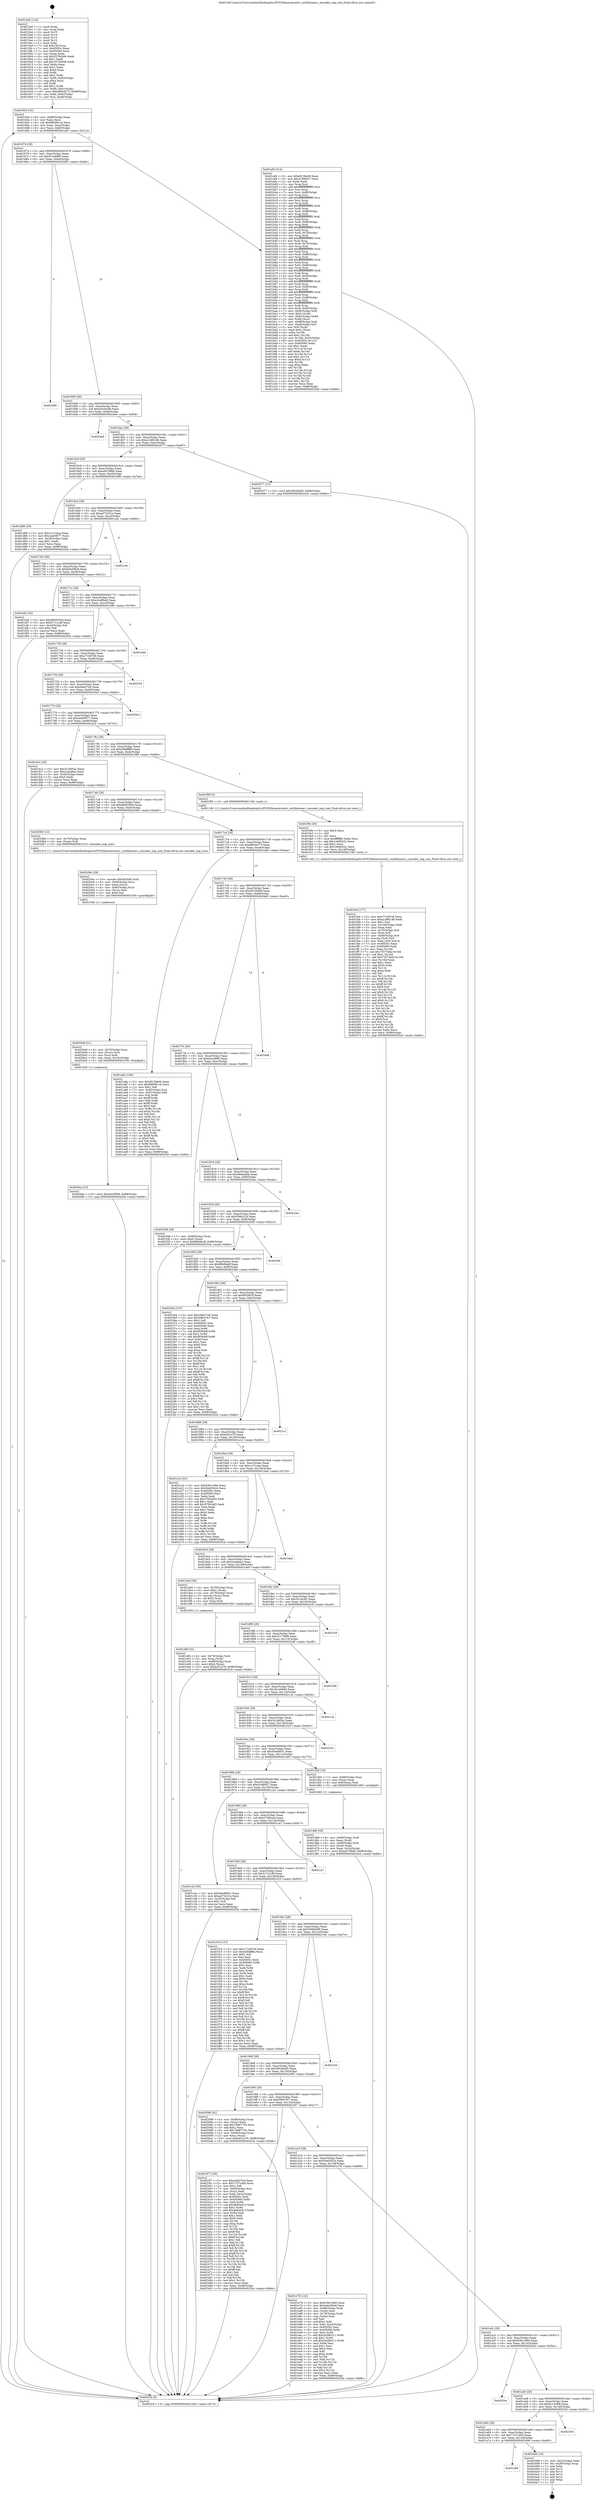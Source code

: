 digraph "0x4015e0" {
  label = "0x4015e0 (/mnt/c/Users/mathe/Desktop/tcc/POCII/binaries/extr_curllibmime.c_encoder_nop_size_Final-ollvm.out::main(0))"
  labelloc = "t"
  node[shape=record]

  Entry [label="",width=0.3,height=0.3,shape=circle,fillcolor=black,style=filled]
  "0x401654" [label="{
     0x401654 [32]\l
     | [instrs]\l
     &nbsp;&nbsp;0x401654 \<+6\>: mov -0x98(%rbp),%eax\l
     &nbsp;&nbsp;0x40165a \<+2\>: mov %eax,%ecx\l
     &nbsp;&nbsp;0x40165c \<+6\>: sub $0x866981cd,%ecx\l
     &nbsp;&nbsp;0x401662 \<+6\>: mov %eax,-0xac(%rbp)\l
     &nbsp;&nbsp;0x401668 \<+6\>: mov %ecx,-0xb0(%rbp)\l
     &nbsp;&nbsp;0x40166e \<+6\>: je 0000000000401af4 \<main+0x514\>\l
  }"]
  "0x401af4" [label="{
     0x401af4 [314]\l
     | [instrs]\l
     &nbsp;&nbsp;0x401af4 \<+5\>: mov $0xdf138a09,%eax\l
     &nbsp;&nbsp;0x401af9 \<+5\>: mov $0x4188f427,%ecx\l
     &nbsp;&nbsp;0x401afe \<+2\>: xor %edx,%edx\l
     &nbsp;&nbsp;0x401b00 \<+3\>: mov %rsp,%rsi\l
     &nbsp;&nbsp;0x401b03 \<+4\>: add $0xfffffffffffffff0,%rsi\l
     &nbsp;&nbsp;0x401b07 \<+3\>: mov %rsi,%rsp\l
     &nbsp;&nbsp;0x401b0a \<+7\>: mov %rsi,-0x90(%rbp)\l
     &nbsp;&nbsp;0x401b11 \<+3\>: mov %rsp,%rsi\l
     &nbsp;&nbsp;0x401b14 \<+4\>: add $0xfffffffffffffff0,%rsi\l
     &nbsp;&nbsp;0x401b18 \<+3\>: mov %rsi,%rsp\l
     &nbsp;&nbsp;0x401b1b \<+3\>: mov %rsp,%rdi\l
     &nbsp;&nbsp;0x401b1e \<+4\>: add $0xfffffffffffffff0,%rdi\l
     &nbsp;&nbsp;0x401b22 \<+3\>: mov %rdi,%rsp\l
     &nbsp;&nbsp;0x401b25 \<+7\>: mov %rdi,-0x88(%rbp)\l
     &nbsp;&nbsp;0x401b2c \<+3\>: mov %rsp,%rdi\l
     &nbsp;&nbsp;0x401b2f \<+4\>: add $0xfffffffffffffff0,%rdi\l
     &nbsp;&nbsp;0x401b33 \<+3\>: mov %rdi,%rsp\l
     &nbsp;&nbsp;0x401b36 \<+4\>: mov %rdi,-0x80(%rbp)\l
     &nbsp;&nbsp;0x401b3a \<+3\>: mov %rsp,%rdi\l
     &nbsp;&nbsp;0x401b3d \<+4\>: add $0xfffffffffffffff0,%rdi\l
     &nbsp;&nbsp;0x401b41 \<+3\>: mov %rdi,%rsp\l
     &nbsp;&nbsp;0x401b44 \<+4\>: mov %rdi,-0x78(%rbp)\l
     &nbsp;&nbsp;0x401b48 \<+3\>: mov %rsp,%rdi\l
     &nbsp;&nbsp;0x401b4b \<+4\>: add $0xfffffffffffffff0,%rdi\l
     &nbsp;&nbsp;0x401b4f \<+3\>: mov %rdi,%rsp\l
     &nbsp;&nbsp;0x401b52 \<+4\>: mov %rdi,-0x70(%rbp)\l
     &nbsp;&nbsp;0x401b56 \<+3\>: mov %rsp,%rdi\l
     &nbsp;&nbsp;0x401b59 \<+4\>: add $0xfffffffffffffff0,%rdi\l
     &nbsp;&nbsp;0x401b5d \<+3\>: mov %rdi,%rsp\l
     &nbsp;&nbsp;0x401b60 \<+4\>: mov %rdi,-0x68(%rbp)\l
     &nbsp;&nbsp;0x401b64 \<+3\>: mov %rsp,%rdi\l
     &nbsp;&nbsp;0x401b67 \<+4\>: add $0xfffffffffffffff0,%rdi\l
     &nbsp;&nbsp;0x401b6b \<+3\>: mov %rdi,%rsp\l
     &nbsp;&nbsp;0x401b6e \<+4\>: mov %rdi,-0x60(%rbp)\l
     &nbsp;&nbsp;0x401b72 \<+3\>: mov %rsp,%rdi\l
     &nbsp;&nbsp;0x401b75 \<+4\>: add $0xfffffffffffffff0,%rdi\l
     &nbsp;&nbsp;0x401b79 \<+3\>: mov %rdi,%rsp\l
     &nbsp;&nbsp;0x401b7c \<+4\>: mov %rdi,-0x58(%rbp)\l
     &nbsp;&nbsp;0x401b80 \<+3\>: mov %rsp,%rdi\l
     &nbsp;&nbsp;0x401b83 \<+4\>: add $0xfffffffffffffff0,%rdi\l
     &nbsp;&nbsp;0x401b87 \<+3\>: mov %rdi,%rsp\l
     &nbsp;&nbsp;0x401b8a \<+4\>: mov %rdi,-0x50(%rbp)\l
     &nbsp;&nbsp;0x401b8e \<+3\>: mov %rsp,%rdi\l
     &nbsp;&nbsp;0x401b91 \<+4\>: add $0xfffffffffffffff0,%rdi\l
     &nbsp;&nbsp;0x401b95 \<+3\>: mov %rdi,%rsp\l
     &nbsp;&nbsp;0x401b98 \<+4\>: mov %rdi,-0x48(%rbp)\l
     &nbsp;&nbsp;0x401b9c \<+3\>: mov %rsp,%rdi\l
     &nbsp;&nbsp;0x401b9f \<+4\>: add $0xfffffffffffffff0,%rdi\l
     &nbsp;&nbsp;0x401ba3 \<+3\>: mov %rdi,%rsp\l
     &nbsp;&nbsp;0x401ba6 \<+4\>: mov %rdi,-0x40(%rbp)\l
     &nbsp;&nbsp;0x401baa \<+7\>: mov -0x90(%rbp),%rdi\l
     &nbsp;&nbsp;0x401bb1 \<+6\>: movl $0x0,(%rdi)\l
     &nbsp;&nbsp;0x401bb7 \<+7\>: mov -0x9c(%rbp),%r8d\l
     &nbsp;&nbsp;0x401bbe \<+3\>: mov %r8d,(%rsi)\l
     &nbsp;&nbsp;0x401bc1 \<+7\>: mov -0x88(%rbp),%rdi\l
     &nbsp;&nbsp;0x401bc8 \<+7\>: mov -0xa8(%rbp),%r9\l
     &nbsp;&nbsp;0x401bcf \<+3\>: mov %r9,(%rdi)\l
     &nbsp;&nbsp;0x401bd2 \<+3\>: cmpl $0x2,(%rsi)\l
     &nbsp;&nbsp;0x401bd5 \<+4\>: setne %r10b\l
     &nbsp;&nbsp;0x401bd9 \<+4\>: and $0x1,%r10b\l
     &nbsp;&nbsp;0x401bdd \<+4\>: mov %r10b,-0x35(%rbp)\l
     &nbsp;&nbsp;0x401be1 \<+8\>: mov 0x40505c,%r11d\l
     &nbsp;&nbsp;0x401be9 \<+7\>: mov 0x405060,%ebx\l
     &nbsp;&nbsp;0x401bf0 \<+3\>: sub $0x1,%edx\l
     &nbsp;&nbsp;0x401bf3 \<+3\>: mov %r11d,%r14d\l
     &nbsp;&nbsp;0x401bf6 \<+3\>: add %edx,%r14d\l
     &nbsp;&nbsp;0x401bf9 \<+4\>: imul %r14d,%r11d\l
     &nbsp;&nbsp;0x401bfd \<+4\>: and $0x1,%r11d\l
     &nbsp;&nbsp;0x401c01 \<+4\>: cmp $0x0,%r11d\l
     &nbsp;&nbsp;0x401c05 \<+4\>: sete %r10b\l
     &nbsp;&nbsp;0x401c09 \<+3\>: cmp $0xa,%ebx\l
     &nbsp;&nbsp;0x401c0c \<+4\>: setl %r15b\l
     &nbsp;&nbsp;0x401c10 \<+3\>: mov %r10b,%r12b\l
     &nbsp;&nbsp;0x401c13 \<+3\>: and %r15b,%r12b\l
     &nbsp;&nbsp;0x401c16 \<+3\>: xor %r15b,%r10b\l
     &nbsp;&nbsp;0x401c19 \<+3\>: or %r10b,%r12b\l
     &nbsp;&nbsp;0x401c1c \<+4\>: test $0x1,%r12b\l
     &nbsp;&nbsp;0x401c20 \<+3\>: cmovne %ecx,%eax\l
     &nbsp;&nbsp;0x401c23 \<+6\>: mov %eax,-0x98(%rbp)\l
     &nbsp;&nbsp;0x401c29 \<+5\>: jmp 00000000004025cb \<main+0xfeb\>\l
  }"]
  "0x401674" [label="{
     0x401674 [28]\l
     | [instrs]\l
     &nbsp;&nbsp;0x401674 \<+5\>: jmp 0000000000401679 \<main+0x99\>\l
     &nbsp;&nbsp;0x401679 \<+6\>: mov -0xac(%rbp),%eax\l
     &nbsp;&nbsp;0x40167f \<+5\>: sub $0x913e89f0,%eax\l
     &nbsp;&nbsp;0x401684 \<+6\>: mov %eax,-0xb4(%rbp)\l
     &nbsp;&nbsp;0x40168a \<+6\>: je 0000000000402589 \<main+0xfa9\>\l
  }"]
  Exit [label="",width=0.3,height=0.3,shape=circle,fillcolor=black,style=filled,peripheries=2]
  "0x402589" [label="{
     0x402589\l
  }", style=dashed]
  "0x401690" [label="{
     0x401690 [28]\l
     | [instrs]\l
     &nbsp;&nbsp;0x401690 \<+5\>: jmp 0000000000401695 \<main+0xb5\>\l
     &nbsp;&nbsp;0x401695 \<+6\>: mov -0xac(%rbp),%eax\l
     &nbsp;&nbsp;0x40169b \<+5\>: sub $0xa033ec68,%eax\l
     &nbsp;&nbsp;0x4016a0 \<+6\>: mov %eax,-0xb8(%rbp)\l
     &nbsp;&nbsp;0x4016a6 \<+6\>: je 00000000004024ed \<main+0xf0d\>\l
  }"]
  "0x401a80" [label="{
     0x401a80\l
  }", style=dashed]
  "0x4024ed" [label="{
     0x4024ed\l
  }", style=dashed]
  "0x4016ac" [label="{
     0x4016ac [28]\l
     | [instrs]\l
     &nbsp;&nbsp;0x4016ac \<+5\>: jmp 00000000004016b1 \<main+0xd1\>\l
     &nbsp;&nbsp;0x4016b1 \<+6\>: mov -0xac(%rbp),%eax\l
     &nbsp;&nbsp;0x4016b7 \<+5\>: sub $0xa1486148,%eax\l
     &nbsp;&nbsp;0x4016bc \<+6\>: mov %eax,-0xbc(%rbp)\l
     &nbsp;&nbsp;0x4016c2 \<+6\>: je 0000000000402077 \<main+0xa97\>\l
  }"]
  "0x402496" [label="{
     0x402496 [18]\l
     | [instrs]\l
     &nbsp;&nbsp;0x402496 \<+3\>: mov -0x2c(%rbp),%eax\l
     &nbsp;&nbsp;0x402499 \<+4\>: lea -0x28(%rbp),%rsp\l
     &nbsp;&nbsp;0x40249d \<+1\>: pop %rbx\l
     &nbsp;&nbsp;0x40249e \<+2\>: pop %r12\l
     &nbsp;&nbsp;0x4024a0 \<+2\>: pop %r13\l
     &nbsp;&nbsp;0x4024a2 \<+2\>: pop %r14\l
     &nbsp;&nbsp;0x4024a4 \<+2\>: pop %r15\l
     &nbsp;&nbsp;0x4024a6 \<+1\>: pop %rbp\l
     &nbsp;&nbsp;0x4024a7 \<+1\>: ret\l
  }"]
  "0x402077" [label="{
     0x402077 [15]\l
     | [instrs]\l
     &nbsp;&nbsp;0x402077 \<+10\>: movl $0x59526a95,-0x98(%rbp)\l
     &nbsp;&nbsp;0x402081 \<+5\>: jmp 00000000004025cb \<main+0xfeb\>\l
  }"]
  "0x4016c8" [label="{
     0x4016c8 [28]\l
     | [instrs]\l
     &nbsp;&nbsp;0x4016c8 \<+5\>: jmp 00000000004016cd \<main+0xed\>\l
     &nbsp;&nbsp;0x4016cd \<+6\>: mov -0xac(%rbp),%eax\l
     &nbsp;&nbsp;0x4016d3 \<+5\>: sub $0xa4078fd8,%eax\l
     &nbsp;&nbsp;0x4016d8 \<+6\>: mov %eax,-0xc0(%rbp)\l
     &nbsp;&nbsp;0x4016de \<+6\>: je 0000000000401d86 \<main+0x7a6\>\l
  }"]
  "0x401a64" [label="{
     0x401a64 [28]\l
     | [instrs]\l
     &nbsp;&nbsp;0x401a64 \<+5\>: jmp 0000000000401a69 \<main+0x489\>\l
     &nbsp;&nbsp;0x401a69 \<+6\>: mov -0xac(%rbp),%eax\l
     &nbsp;&nbsp;0x401a6f \<+5\>: sub $0x7157c00d,%eax\l
     &nbsp;&nbsp;0x401a74 \<+6\>: mov %eax,-0x144(%rbp)\l
     &nbsp;&nbsp;0x401a7a \<+6\>: je 0000000000402496 \<main+0xeb6\>\l
  }"]
  "0x401d86" [label="{
     0x401d86 [30]\l
     | [instrs]\l
     &nbsp;&nbsp;0x401d86 \<+5\>: mov $0x1cc7caaa,%eax\l
     &nbsp;&nbsp;0x401d8b \<+5\>: mov $0xcea50677,%ecx\l
     &nbsp;&nbsp;0x401d90 \<+3\>: mov -0x34(%rbp),%edx\l
     &nbsp;&nbsp;0x401d93 \<+3\>: cmp $0x1,%edx\l
     &nbsp;&nbsp;0x401d96 \<+3\>: cmovl %ecx,%eax\l
     &nbsp;&nbsp;0x401d99 \<+6\>: mov %eax,-0x98(%rbp)\l
     &nbsp;&nbsp;0x401d9f \<+5\>: jmp 00000000004025cb \<main+0xfeb\>\l
  }"]
  "0x4016e4" [label="{
     0x4016e4 [28]\l
     | [instrs]\l
     &nbsp;&nbsp;0x4016e4 \<+5\>: jmp 00000000004016e9 \<main+0x109\>\l
     &nbsp;&nbsp;0x4016e9 \<+6\>: mov -0xac(%rbp),%eax\l
     &nbsp;&nbsp;0x4016ef \<+5\>: sub $0xad73431e,%eax\l
     &nbsp;&nbsp;0x4016f4 \<+6\>: mov %eax,-0xc4(%rbp)\l
     &nbsp;&nbsp;0x4016fa \<+6\>: je 0000000000401c4c \<main+0x66c\>\l
  }"]
  "0x402334" [label="{
     0x402334\l
  }", style=dashed]
  "0x401c4c" [label="{
     0x401c4c\l
  }", style=dashed]
  "0x401700" [label="{
     0x401700 [28]\l
     | [instrs]\l
     &nbsp;&nbsp;0x401700 \<+5\>: jmp 0000000000401705 \<main+0x125\>\l
     &nbsp;&nbsp;0x401705 \<+6\>: mov -0xac(%rbp),%eax\l
     &nbsp;&nbsp;0x40170b \<+5\>: sub $0xbeb206c8,%eax\l
     &nbsp;&nbsp;0x401710 \<+6\>: mov %eax,-0xc8(%rbp)\l
     &nbsp;&nbsp;0x401716 \<+6\>: je 0000000000401ef2 \<main+0x912\>\l
  }"]
  "0x401a48" [label="{
     0x401a48 [28]\l
     | [instrs]\l
     &nbsp;&nbsp;0x401a48 \<+5\>: jmp 0000000000401a4d \<main+0x46d\>\l
     &nbsp;&nbsp;0x401a4d \<+6\>: mov -0xac(%rbp),%eax\l
     &nbsp;&nbsp;0x401a53 \<+5\>: sub $0x6c13cf68,%eax\l
     &nbsp;&nbsp;0x401a58 \<+6\>: mov %eax,-0x140(%rbp)\l
     &nbsp;&nbsp;0x401a5e \<+6\>: je 0000000000402334 \<main+0xd54\>\l
  }"]
  "0x401ef2" [label="{
     0x401ef2 [30]\l
     | [instrs]\l
     &nbsp;&nbsp;0x401ef2 \<+5\>: mov $0xd6650504,%eax\l
     &nbsp;&nbsp;0x401ef7 \<+5\>: mov $0x517c1cf8,%ecx\l
     &nbsp;&nbsp;0x401efc \<+3\>: mov -0x2d(%rbp),%dl\l
     &nbsp;&nbsp;0x401eff \<+3\>: test $0x1,%dl\l
     &nbsp;&nbsp;0x401f02 \<+3\>: cmovne %ecx,%eax\l
     &nbsp;&nbsp;0x401f05 \<+6\>: mov %eax,-0x98(%rbp)\l
     &nbsp;&nbsp;0x401f0b \<+5\>: jmp 00000000004025cb \<main+0xfeb\>\l
  }"]
  "0x40171c" [label="{
     0x40171c [28]\l
     | [instrs]\l
     &nbsp;&nbsp;0x40171c \<+5\>: jmp 0000000000401721 \<main+0x141\>\l
     &nbsp;&nbsp;0x401721 \<+6\>: mov -0xac(%rbp),%eax\l
     &nbsp;&nbsp;0x401727 \<+5\>: sub $0xc4cd9be9,%eax\l
     &nbsp;&nbsp;0x40172c \<+6\>: mov %eax,-0xcc(%rbp)\l
     &nbsp;&nbsp;0x401732 \<+6\>: je 0000000000401d46 \<main+0x766\>\l
  }"]
  "0x40250e" [label="{
     0x40250e\l
  }", style=dashed]
  "0x401d46" [label="{
     0x401d46\l
  }", style=dashed]
  "0x401738" [label="{
     0x401738 [28]\l
     | [instrs]\l
     &nbsp;&nbsp;0x401738 \<+5\>: jmp 000000000040173d \<main+0x15d\>\l
     &nbsp;&nbsp;0x40173d \<+6\>: mov -0xac(%rbp),%eax\l
     &nbsp;&nbsp;0x401743 \<+5\>: sub $0xc71b97c6,%eax\l
     &nbsp;&nbsp;0x401748 \<+6\>: mov %eax,-0xd0(%rbp)\l
     &nbsp;&nbsp;0x40174e \<+6\>: je 0000000000402533 \<main+0xf53\>\l
  }"]
  "0x4020ee" [label="{
     0x4020ee [15]\l
     | [instrs]\l
     &nbsp;&nbsp;0x4020ee \<+10\>: movl $0xe4ccf096,-0x98(%rbp)\l
     &nbsp;&nbsp;0x4020f8 \<+5\>: jmp 00000000004025cb \<main+0xfeb\>\l
  }"]
  "0x402533" [label="{
     0x402533\l
  }", style=dashed]
  "0x401754" [label="{
     0x401754 [28]\l
     | [instrs]\l
     &nbsp;&nbsp;0x401754 \<+5\>: jmp 0000000000401759 \<main+0x179\>\l
     &nbsp;&nbsp;0x401759 \<+6\>: mov -0xac(%rbp),%eax\l
     &nbsp;&nbsp;0x40175f \<+5\>: sub $0xcbfa3744,%eax\l
     &nbsp;&nbsp;0x401764 \<+6\>: mov %eax,-0xd4(%rbp)\l
     &nbsp;&nbsp;0x40176a \<+6\>: je 00000000004025b3 \<main+0xfd3\>\l
  }"]
  "0x4020d9" [label="{
     0x4020d9 [21]\l
     | [instrs]\l
     &nbsp;&nbsp;0x4020d9 \<+4\>: mov -0x70(%rbp),%rcx\l
     &nbsp;&nbsp;0x4020dd \<+3\>: mov (%rcx),%rcx\l
     &nbsp;&nbsp;0x4020e0 \<+3\>: mov %rcx,%rdi\l
     &nbsp;&nbsp;0x4020e3 \<+6\>: mov %eax,-0x14c(%rbp)\l
     &nbsp;&nbsp;0x4020e9 \<+5\>: call 0000000000401030 \<free@plt\>\l
     | [calls]\l
     &nbsp;&nbsp;0x401030 \{1\} (unknown)\l
  }"]
  "0x4025b3" [label="{
     0x4025b3\l
  }", style=dashed]
  "0x401770" [label="{
     0x401770 [28]\l
     | [instrs]\l
     &nbsp;&nbsp;0x401770 \<+5\>: jmp 0000000000401775 \<main+0x195\>\l
     &nbsp;&nbsp;0x401775 \<+6\>: mov -0xac(%rbp),%eax\l
     &nbsp;&nbsp;0x40177b \<+5\>: sub $0xcea50677,%eax\l
     &nbsp;&nbsp;0x401780 \<+6\>: mov %eax,-0xd8(%rbp)\l
     &nbsp;&nbsp;0x401786 \<+6\>: je 0000000000401dc2 \<main+0x7e2\>\l
  }"]
  "0x4020bc" [label="{
     0x4020bc [29]\l
     | [instrs]\l
     &nbsp;&nbsp;0x4020bc \<+10\>: movabs $0x4030d6,%rdi\l
     &nbsp;&nbsp;0x4020c6 \<+4\>: mov -0x60(%rbp),%rcx\l
     &nbsp;&nbsp;0x4020ca \<+2\>: mov %eax,(%rcx)\l
     &nbsp;&nbsp;0x4020cc \<+4\>: mov -0x60(%rbp),%rcx\l
     &nbsp;&nbsp;0x4020d0 \<+2\>: mov (%rcx),%esi\l
     &nbsp;&nbsp;0x4020d2 \<+2\>: mov $0x0,%al\l
     &nbsp;&nbsp;0x4020d4 \<+5\>: call 0000000000401040 \<printf@plt\>\l
     | [calls]\l
     &nbsp;&nbsp;0x401040 \{1\} (unknown)\l
  }"]
  "0x401dc2" [label="{
     0x401dc2 [30]\l
     | [instrs]\l
     &nbsp;&nbsp;0x401dc2 \<+5\>: mov $0x3c2dd5ac,%eax\l
     &nbsp;&nbsp;0x401dc7 \<+5\>: mov $0x2cadabec,%ecx\l
     &nbsp;&nbsp;0x401dcc \<+3\>: mov -0x34(%rbp),%edx\l
     &nbsp;&nbsp;0x401dcf \<+3\>: cmp $0x0,%edx\l
     &nbsp;&nbsp;0x401dd2 \<+3\>: cmove %ecx,%eax\l
     &nbsp;&nbsp;0x401dd5 \<+6\>: mov %eax,-0x98(%rbp)\l
     &nbsp;&nbsp;0x401ddb \<+5\>: jmp 00000000004025cb \<main+0xfeb\>\l
  }"]
  "0x40178c" [label="{
     0x40178c [28]\l
     | [instrs]\l
     &nbsp;&nbsp;0x40178c \<+5\>: jmp 0000000000401791 \<main+0x1b1\>\l
     &nbsp;&nbsp;0x401791 \<+6\>: mov -0xac(%rbp),%eax\l
     &nbsp;&nbsp;0x401797 \<+5\>: sub $0xd38dff8b,%eax\l
     &nbsp;&nbsp;0x40179c \<+6\>: mov %eax,-0xdc(%rbp)\l
     &nbsp;&nbsp;0x4017a2 \<+6\>: je 0000000000401f99 \<main+0x9b9\>\l
  }"]
  "0x401fc6" [label="{
     0x401fc6 [177]\l
     | [instrs]\l
     &nbsp;&nbsp;0x401fc6 \<+5\>: mov $0xc71b97c6,%ecx\l
     &nbsp;&nbsp;0x401fcb \<+5\>: mov $0xa1486148,%edx\l
     &nbsp;&nbsp;0x401fd0 \<+3\>: mov $0x1,%sil\l
     &nbsp;&nbsp;0x401fd3 \<+6\>: mov -0x148(%rbp),%edi\l
     &nbsp;&nbsp;0x401fd9 \<+3\>: imul %eax,%edi\l
     &nbsp;&nbsp;0x401fdc \<+4\>: mov -0x70(%rbp),%r8\l
     &nbsp;&nbsp;0x401fe0 \<+3\>: mov (%r8),%r8\l
     &nbsp;&nbsp;0x401fe3 \<+4\>: mov -0x68(%rbp),%r9\l
     &nbsp;&nbsp;0x401fe7 \<+3\>: movslq (%r9),%r9\l
     &nbsp;&nbsp;0x401fea \<+4\>: mov %edi,(%r8,%r9,4)\l
     &nbsp;&nbsp;0x401fee \<+7\>: mov 0x40505c,%eax\l
     &nbsp;&nbsp;0x401ff5 \<+7\>: mov 0x405060,%edi\l
     &nbsp;&nbsp;0x401ffc \<+3\>: mov %eax,%r10d\l
     &nbsp;&nbsp;0x401fff \<+7\>: sub $0x75573efa,%r10d\l
     &nbsp;&nbsp;0x402006 \<+4\>: sub $0x1,%r10d\l
     &nbsp;&nbsp;0x40200a \<+7\>: add $0x75573efa,%r10d\l
     &nbsp;&nbsp;0x402011 \<+4\>: imul %r10d,%eax\l
     &nbsp;&nbsp;0x402015 \<+3\>: and $0x1,%eax\l
     &nbsp;&nbsp;0x402018 \<+3\>: cmp $0x0,%eax\l
     &nbsp;&nbsp;0x40201b \<+4\>: sete %r11b\l
     &nbsp;&nbsp;0x40201f \<+3\>: cmp $0xa,%edi\l
     &nbsp;&nbsp;0x402022 \<+3\>: setl %bl\l
     &nbsp;&nbsp;0x402025 \<+3\>: mov %r11b,%r14b\l
     &nbsp;&nbsp;0x402028 \<+4\>: xor $0xff,%r14b\l
     &nbsp;&nbsp;0x40202c \<+3\>: mov %bl,%r15b\l
     &nbsp;&nbsp;0x40202f \<+4\>: xor $0xff,%r15b\l
     &nbsp;&nbsp;0x402033 \<+4\>: xor $0x0,%sil\l
     &nbsp;&nbsp;0x402037 \<+3\>: mov %r14b,%r12b\l
     &nbsp;&nbsp;0x40203a \<+4\>: and $0x0,%r12b\l
     &nbsp;&nbsp;0x40203e \<+3\>: and %sil,%r11b\l
     &nbsp;&nbsp;0x402041 \<+3\>: mov %r15b,%r13b\l
     &nbsp;&nbsp;0x402044 \<+4\>: and $0x0,%r13b\l
     &nbsp;&nbsp;0x402048 \<+3\>: and %sil,%bl\l
     &nbsp;&nbsp;0x40204b \<+3\>: or %r11b,%r12b\l
     &nbsp;&nbsp;0x40204e \<+3\>: or %bl,%r13b\l
     &nbsp;&nbsp;0x402051 \<+3\>: xor %r13b,%r12b\l
     &nbsp;&nbsp;0x402054 \<+3\>: or %r15b,%r14b\l
     &nbsp;&nbsp;0x402057 \<+4\>: xor $0xff,%r14b\l
     &nbsp;&nbsp;0x40205b \<+4\>: or $0x0,%sil\l
     &nbsp;&nbsp;0x40205f \<+3\>: and %sil,%r14b\l
     &nbsp;&nbsp;0x402062 \<+3\>: or %r14b,%r12b\l
     &nbsp;&nbsp;0x402065 \<+4\>: test $0x1,%r12b\l
     &nbsp;&nbsp;0x402069 \<+3\>: cmovne %edx,%ecx\l
     &nbsp;&nbsp;0x40206c \<+6\>: mov %ecx,-0x98(%rbp)\l
     &nbsp;&nbsp;0x402072 \<+5\>: jmp 00000000004025cb \<main+0xfeb\>\l
  }"]
  "0x401f99" [label="{
     0x401f99 [5]\l
     | [instrs]\l
     &nbsp;&nbsp;0x401f99 \<+5\>: call 0000000000401160 \<next_i\>\l
     | [calls]\l
     &nbsp;&nbsp;0x401160 \{1\} (/mnt/c/Users/mathe/Desktop/tcc/POCII/binaries/extr_curllibmime.c_encoder_nop_size_Final-ollvm.out::next_i)\l
  }"]
  "0x4017a8" [label="{
     0x4017a8 [28]\l
     | [instrs]\l
     &nbsp;&nbsp;0x4017a8 \<+5\>: jmp 00000000004017ad \<main+0x1cd\>\l
     &nbsp;&nbsp;0x4017ad \<+6\>: mov -0xac(%rbp),%eax\l
     &nbsp;&nbsp;0x4017b3 \<+5\>: sub $0xd6650504,%eax\l
     &nbsp;&nbsp;0x4017b8 \<+6\>: mov %eax,-0xe0(%rbp)\l
     &nbsp;&nbsp;0x4017be \<+6\>: je 00000000004020b0 \<main+0xad0\>\l
  }"]
  "0x401f9e" [label="{
     0x401f9e [40]\l
     | [instrs]\l
     &nbsp;&nbsp;0x401f9e \<+5\>: mov $0x2,%ecx\l
     &nbsp;&nbsp;0x401fa3 \<+1\>: cltd\l
     &nbsp;&nbsp;0x401fa4 \<+2\>: idiv %ecx\l
     &nbsp;&nbsp;0x401fa6 \<+6\>: imul $0xfffffffe,%edx,%ecx\l
     &nbsp;&nbsp;0x401fac \<+6\>: add $0x1e9d02d1,%ecx\l
     &nbsp;&nbsp;0x401fb2 \<+3\>: add $0x1,%ecx\l
     &nbsp;&nbsp;0x401fb5 \<+6\>: sub $0x1e9d02d1,%ecx\l
     &nbsp;&nbsp;0x401fbb \<+6\>: mov %ecx,-0x148(%rbp)\l
     &nbsp;&nbsp;0x401fc1 \<+5\>: call 0000000000401160 \<next_i\>\l
     | [calls]\l
     &nbsp;&nbsp;0x401160 \{1\} (/mnt/c/Users/mathe/Desktop/tcc/POCII/binaries/extr_curllibmime.c_encoder_nop_size_Final-ollvm.out::next_i)\l
  }"]
  "0x4020b0" [label="{
     0x4020b0 [12]\l
     | [instrs]\l
     &nbsp;&nbsp;0x4020b0 \<+4\>: mov -0x70(%rbp),%rax\l
     &nbsp;&nbsp;0x4020b4 \<+3\>: mov (%rax),%rdi\l
     &nbsp;&nbsp;0x4020b7 \<+5\>: call 0000000000401410 \<encoder_nop_size\>\l
     | [calls]\l
     &nbsp;&nbsp;0x401410 \{1\} (/mnt/c/Users/mathe/Desktop/tcc/POCII/binaries/extr_curllibmime.c_encoder_nop_size_Final-ollvm.out::encoder_nop_size)\l
  }"]
  "0x4017c4" [label="{
     0x4017c4 [28]\l
     | [instrs]\l
     &nbsp;&nbsp;0x4017c4 \<+5\>: jmp 00000000004017c9 \<main+0x1e9\>\l
     &nbsp;&nbsp;0x4017c9 \<+6\>: mov -0xac(%rbp),%eax\l
     &nbsp;&nbsp;0x4017cf \<+5\>: sub $0xd6844273,%eax\l
     &nbsp;&nbsp;0x4017d4 \<+6\>: mov %eax,-0xe4(%rbp)\l
     &nbsp;&nbsp;0x4017da \<+6\>: je 0000000000401a8a \<main+0x4aa\>\l
  }"]
  "0x401a2c" [label="{
     0x401a2c [28]\l
     | [instrs]\l
     &nbsp;&nbsp;0x401a2c \<+5\>: jmp 0000000000401a31 \<main+0x451\>\l
     &nbsp;&nbsp;0x401a31 \<+6\>: mov -0xac(%rbp),%eax\l
     &nbsp;&nbsp;0x401a37 \<+5\>: sub $0x639c189d,%eax\l
     &nbsp;&nbsp;0x401a3c \<+6\>: mov %eax,-0x13c(%rbp)\l
     &nbsp;&nbsp;0x401a42 \<+6\>: je 000000000040250e \<main+0xf2e\>\l
  }"]
  "0x401a8a" [label="{
     0x401a8a [106]\l
     | [instrs]\l
     &nbsp;&nbsp;0x401a8a \<+5\>: mov $0xdf138a09,%eax\l
     &nbsp;&nbsp;0x401a8f \<+5\>: mov $0x866981cd,%ecx\l
     &nbsp;&nbsp;0x401a94 \<+2\>: mov $0x1,%dl\l
     &nbsp;&nbsp;0x401a96 \<+7\>: mov -0x92(%rbp),%sil\l
     &nbsp;&nbsp;0x401a9d \<+7\>: mov -0x91(%rbp),%dil\l
     &nbsp;&nbsp;0x401aa4 \<+3\>: mov %sil,%r8b\l
     &nbsp;&nbsp;0x401aa7 \<+4\>: xor $0xff,%r8b\l
     &nbsp;&nbsp;0x401aab \<+3\>: mov %dil,%r9b\l
     &nbsp;&nbsp;0x401aae \<+4\>: xor $0xff,%r9b\l
     &nbsp;&nbsp;0x401ab2 \<+3\>: xor $0x0,%dl\l
     &nbsp;&nbsp;0x401ab5 \<+3\>: mov %r8b,%r10b\l
     &nbsp;&nbsp;0x401ab8 \<+4\>: and $0x0,%r10b\l
     &nbsp;&nbsp;0x401abc \<+3\>: and %dl,%sil\l
     &nbsp;&nbsp;0x401abf \<+3\>: mov %r9b,%r11b\l
     &nbsp;&nbsp;0x401ac2 \<+4\>: and $0x0,%r11b\l
     &nbsp;&nbsp;0x401ac6 \<+3\>: and %dl,%dil\l
     &nbsp;&nbsp;0x401ac9 \<+3\>: or %sil,%r10b\l
     &nbsp;&nbsp;0x401acc \<+3\>: or %dil,%r11b\l
     &nbsp;&nbsp;0x401acf \<+3\>: xor %r11b,%r10b\l
     &nbsp;&nbsp;0x401ad2 \<+3\>: or %r9b,%r8b\l
     &nbsp;&nbsp;0x401ad5 \<+4\>: xor $0xff,%r8b\l
     &nbsp;&nbsp;0x401ad9 \<+3\>: or $0x0,%dl\l
     &nbsp;&nbsp;0x401adc \<+3\>: and %dl,%r8b\l
     &nbsp;&nbsp;0x401adf \<+3\>: or %r8b,%r10b\l
     &nbsp;&nbsp;0x401ae2 \<+4\>: test $0x1,%r10b\l
     &nbsp;&nbsp;0x401ae6 \<+3\>: cmovne %ecx,%eax\l
     &nbsp;&nbsp;0x401ae9 \<+6\>: mov %eax,-0x98(%rbp)\l
     &nbsp;&nbsp;0x401aef \<+5\>: jmp 00000000004025cb \<main+0xfeb\>\l
  }"]
  "0x4017e0" [label="{
     0x4017e0 [28]\l
     | [instrs]\l
     &nbsp;&nbsp;0x4017e0 \<+5\>: jmp 00000000004017e5 \<main+0x205\>\l
     &nbsp;&nbsp;0x4017e5 \<+6\>: mov -0xac(%rbp),%eax\l
     &nbsp;&nbsp;0x4017eb \<+5\>: sub $0xdf138a09,%eax\l
     &nbsp;&nbsp;0x4017f0 \<+6\>: mov %eax,-0xe8(%rbp)\l
     &nbsp;&nbsp;0x4017f6 \<+6\>: je 00000000004024a8 \<main+0xec8\>\l
  }"]
  "0x4025cb" [label="{
     0x4025cb [5]\l
     | [instrs]\l
     &nbsp;&nbsp;0x4025cb \<+5\>: jmp 0000000000401654 \<main+0x74\>\l
  }"]
  "0x4015e0" [label="{
     0x4015e0 [116]\l
     | [instrs]\l
     &nbsp;&nbsp;0x4015e0 \<+1\>: push %rbp\l
     &nbsp;&nbsp;0x4015e1 \<+3\>: mov %rsp,%rbp\l
     &nbsp;&nbsp;0x4015e4 \<+2\>: push %r15\l
     &nbsp;&nbsp;0x4015e6 \<+2\>: push %r14\l
     &nbsp;&nbsp;0x4015e8 \<+2\>: push %r13\l
     &nbsp;&nbsp;0x4015ea \<+2\>: push %r12\l
     &nbsp;&nbsp;0x4015ec \<+1\>: push %rbx\l
     &nbsp;&nbsp;0x4015ed \<+7\>: sub $0x158,%rsp\l
     &nbsp;&nbsp;0x4015f4 \<+7\>: mov 0x40505c,%eax\l
     &nbsp;&nbsp;0x4015fb \<+7\>: mov 0x405060,%ecx\l
     &nbsp;&nbsp;0x401602 \<+2\>: mov %eax,%edx\l
     &nbsp;&nbsp;0x401604 \<+6\>: sub $0x2579cb96,%edx\l
     &nbsp;&nbsp;0x40160a \<+3\>: sub $0x1,%edx\l
     &nbsp;&nbsp;0x40160d \<+6\>: add $0x2579cb96,%edx\l
     &nbsp;&nbsp;0x401613 \<+3\>: imul %edx,%eax\l
     &nbsp;&nbsp;0x401616 \<+3\>: and $0x1,%eax\l
     &nbsp;&nbsp;0x401619 \<+3\>: cmp $0x0,%eax\l
     &nbsp;&nbsp;0x40161c \<+4\>: sete %r8b\l
     &nbsp;&nbsp;0x401620 \<+4\>: and $0x1,%r8b\l
     &nbsp;&nbsp;0x401624 \<+7\>: mov %r8b,-0x92(%rbp)\l
     &nbsp;&nbsp;0x40162b \<+3\>: cmp $0xa,%ecx\l
     &nbsp;&nbsp;0x40162e \<+4\>: setl %r8b\l
     &nbsp;&nbsp;0x401632 \<+4\>: and $0x1,%r8b\l
     &nbsp;&nbsp;0x401636 \<+7\>: mov %r8b,-0x91(%rbp)\l
     &nbsp;&nbsp;0x40163d \<+10\>: movl $0xd6844273,-0x98(%rbp)\l
     &nbsp;&nbsp;0x401647 \<+6\>: mov %edi,-0x9c(%rbp)\l
     &nbsp;&nbsp;0x40164d \<+7\>: mov %rsi,-0xa8(%rbp)\l
  }"]
  "0x401e78" [label="{
     0x401e78 [122]\l
     | [instrs]\l
     &nbsp;&nbsp;0x401e78 \<+5\>: mov $0x639c189d,%eax\l
     &nbsp;&nbsp;0x401e7d \<+5\>: mov $0xbeb206c8,%ecx\l
     &nbsp;&nbsp;0x401e82 \<+4\>: mov -0x68(%rbp),%rdx\l
     &nbsp;&nbsp;0x401e86 \<+2\>: mov (%rdx),%esi\l
     &nbsp;&nbsp;0x401e88 \<+4\>: mov -0x78(%rbp),%rdx\l
     &nbsp;&nbsp;0x401e8c \<+2\>: cmp (%rdx),%esi\l
     &nbsp;&nbsp;0x401e8e \<+4\>: setl %dil\l
     &nbsp;&nbsp;0x401e92 \<+4\>: and $0x1,%dil\l
     &nbsp;&nbsp;0x401e96 \<+4\>: mov %dil,-0x2d(%rbp)\l
     &nbsp;&nbsp;0x401e9a \<+7\>: mov 0x40505c,%esi\l
     &nbsp;&nbsp;0x401ea1 \<+8\>: mov 0x405060,%r8d\l
     &nbsp;&nbsp;0x401ea9 \<+3\>: mov %esi,%r9d\l
     &nbsp;&nbsp;0x401eac \<+7\>: add $0x3a39b311,%r9d\l
     &nbsp;&nbsp;0x401eb3 \<+4\>: sub $0x1,%r9d\l
     &nbsp;&nbsp;0x401eb7 \<+7\>: sub $0x3a39b311,%r9d\l
     &nbsp;&nbsp;0x401ebe \<+4\>: imul %r9d,%esi\l
     &nbsp;&nbsp;0x401ec2 \<+3\>: and $0x1,%esi\l
     &nbsp;&nbsp;0x401ec5 \<+3\>: cmp $0x0,%esi\l
     &nbsp;&nbsp;0x401ec8 \<+4\>: sete %dil\l
     &nbsp;&nbsp;0x401ecc \<+4\>: cmp $0xa,%r8d\l
     &nbsp;&nbsp;0x401ed0 \<+4\>: setl %r10b\l
     &nbsp;&nbsp;0x401ed4 \<+3\>: mov %dil,%r11b\l
     &nbsp;&nbsp;0x401ed7 \<+3\>: and %r10b,%r11b\l
     &nbsp;&nbsp;0x401eda \<+3\>: xor %r10b,%dil\l
     &nbsp;&nbsp;0x401edd \<+3\>: or %dil,%r11b\l
     &nbsp;&nbsp;0x401ee0 \<+4\>: test $0x1,%r11b\l
     &nbsp;&nbsp;0x401ee4 \<+3\>: cmovne %ecx,%eax\l
     &nbsp;&nbsp;0x401ee7 \<+6\>: mov %eax,-0x98(%rbp)\l
     &nbsp;&nbsp;0x401eed \<+5\>: jmp 00000000004025cb \<main+0xfeb\>\l
  }"]
  "0x401a10" [label="{
     0x401a10 [28]\l
     | [instrs]\l
     &nbsp;&nbsp;0x401a10 \<+5\>: jmp 0000000000401a15 \<main+0x435\>\l
     &nbsp;&nbsp;0x401a15 \<+6\>: mov -0xac(%rbp),%eax\l
     &nbsp;&nbsp;0x401a1b \<+5\>: sub $0x5de05424,%eax\l
     &nbsp;&nbsp;0x401a20 \<+6\>: mov %eax,-0x138(%rbp)\l
     &nbsp;&nbsp;0x401a26 \<+6\>: je 0000000000401e78 \<main+0x898\>\l
  }"]
  "0x4024a8" [label="{
     0x4024a8\l
  }", style=dashed]
  "0x4017fc" [label="{
     0x4017fc [28]\l
     | [instrs]\l
     &nbsp;&nbsp;0x4017fc \<+5\>: jmp 0000000000401801 \<main+0x221\>\l
     &nbsp;&nbsp;0x401801 \<+6\>: mov -0xac(%rbp),%eax\l
     &nbsp;&nbsp;0x401807 \<+5\>: sub $0xe4ccf096,%eax\l
     &nbsp;&nbsp;0x40180c \<+6\>: mov %eax,-0xec(%rbp)\l
     &nbsp;&nbsp;0x401812 \<+6\>: je 0000000000402348 \<main+0xd68\>\l
  }"]
  "0x4023f7" [label="{
     0x4023f7 [159]\l
     | [instrs]\l
     &nbsp;&nbsp;0x4023f7 \<+5\>: mov $0xcbfa3744,%eax\l
     &nbsp;&nbsp;0x4023fc \<+5\>: mov $0x7157c00d,%ecx\l
     &nbsp;&nbsp;0x402401 \<+2\>: mov $0x1,%dl\l
     &nbsp;&nbsp;0x402403 \<+7\>: mov -0x90(%rbp),%rsi\l
     &nbsp;&nbsp;0x40240a \<+2\>: mov (%rsi),%edi\l
     &nbsp;&nbsp;0x40240c \<+3\>: mov %edi,-0x2c(%rbp)\l
     &nbsp;&nbsp;0x40240f \<+7\>: mov 0x40505c,%edi\l
     &nbsp;&nbsp;0x402416 \<+8\>: mov 0x405060,%r8d\l
     &nbsp;&nbsp;0x40241e \<+3\>: mov %edi,%r9d\l
     &nbsp;&nbsp;0x402421 \<+7\>: sub $0x4b83e912,%r9d\l
     &nbsp;&nbsp;0x402428 \<+4\>: sub $0x1,%r9d\l
     &nbsp;&nbsp;0x40242c \<+7\>: add $0x4b83e912,%r9d\l
     &nbsp;&nbsp;0x402433 \<+4\>: imul %r9d,%edi\l
     &nbsp;&nbsp;0x402437 \<+3\>: and $0x1,%edi\l
     &nbsp;&nbsp;0x40243a \<+3\>: cmp $0x0,%edi\l
     &nbsp;&nbsp;0x40243d \<+4\>: sete %r10b\l
     &nbsp;&nbsp;0x402441 \<+4\>: cmp $0xa,%r8d\l
     &nbsp;&nbsp;0x402445 \<+4\>: setl %r11b\l
     &nbsp;&nbsp;0x402449 \<+3\>: mov %r10b,%bl\l
     &nbsp;&nbsp;0x40244c \<+3\>: xor $0xff,%bl\l
     &nbsp;&nbsp;0x40244f \<+3\>: mov %r11b,%r14b\l
     &nbsp;&nbsp;0x402452 \<+4\>: xor $0xff,%r14b\l
     &nbsp;&nbsp;0x402456 \<+3\>: xor $0x1,%dl\l
     &nbsp;&nbsp;0x402459 \<+3\>: mov %bl,%r15b\l
     &nbsp;&nbsp;0x40245c \<+4\>: and $0xff,%r15b\l
     &nbsp;&nbsp;0x402460 \<+3\>: and %dl,%r10b\l
     &nbsp;&nbsp;0x402463 \<+3\>: mov %r14b,%r12b\l
     &nbsp;&nbsp;0x402466 \<+4\>: and $0xff,%r12b\l
     &nbsp;&nbsp;0x40246a \<+3\>: and %dl,%r11b\l
     &nbsp;&nbsp;0x40246d \<+3\>: or %r10b,%r15b\l
     &nbsp;&nbsp;0x402470 \<+3\>: or %r11b,%r12b\l
     &nbsp;&nbsp;0x402473 \<+3\>: xor %r12b,%r15b\l
     &nbsp;&nbsp;0x402476 \<+3\>: or %r14b,%bl\l
     &nbsp;&nbsp;0x402479 \<+3\>: xor $0xff,%bl\l
     &nbsp;&nbsp;0x40247c \<+3\>: or $0x1,%dl\l
     &nbsp;&nbsp;0x40247f \<+2\>: and %dl,%bl\l
     &nbsp;&nbsp;0x402481 \<+3\>: or %bl,%r15b\l
     &nbsp;&nbsp;0x402484 \<+4\>: test $0x1,%r15b\l
     &nbsp;&nbsp;0x402488 \<+3\>: cmovne %ecx,%eax\l
     &nbsp;&nbsp;0x40248b \<+6\>: mov %eax,-0x98(%rbp)\l
     &nbsp;&nbsp;0x402491 \<+5\>: jmp 00000000004025cb \<main+0xfeb\>\l
  }"]
  "0x402348" [label="{
     0x402348 [28]\l
     | [instrs]\l
     &nbsp;&nbsp;0x402348 \<+7\>: mov -0x90(%rbp),%rax\l
     &nbsp;&nbsp;0x40234f \<+6\>: movl $0x0,(%rax)\l
     &nbsp;&nbsp;0x402355 \<+10\>: movl $0xf88d9edf,-0x98(%rbp)\l
     &nbsp;&nbsp;0x40235f \<+5\>: jmp 00000000004025cb \<main+0xfeb\>\l
  }"]
  "0x401818" [label="{
     0x401818 [28]\l
     | [instrs]\l
     &nbsp;&nbsp;0x401818 \<+5\>: jmp 000000000040181d \<main+0x23d\>\l
     &nbsp;&nbsp;0x40181d \<+6\>: mov -0xac(%rbp),%eax\l
     &nbsp;&nbsp;0x401823 \<+5\>: sub $0xe9daea0b,%eax\l
     &nbsp;&nbsp;0x401828 \<+6\>: mov %eax,-0xf0(%rbp)\l
     &nbsp;&nbsp;0x40182e \<+6\>: je 000000000040224a \<main+0xc6a\>\l
  }"]
  "0x4019f4" [label="{
     0x4019f4 [28]\l
     | [instrs]\l
     &nbsp;&nbsp;0x4019f4 \<+5\>: jmp 00000000004019f9 \<main+0x419\>\l
     &nbsp;&nbsp;0x4019f9 \<+6\>: mov -0xac(%rbp),%eax\l
     &nbsp;&nbsp;0x4019ff \<+5\>: sub $0x59647fc7,%eax\l
     &nbsp;&nbsp;0x401a04 \<+6\>: mov %eax,-0x134(%rbp)\l
     &nbsp;&nbsp;0x401a0a \<+6\>: je 00000000004023f7 \<main+0xe17\>\l
  }"]
  "0x40224a" [label="{
     0x40224a\l
  }", style=dashed]
  "0x401834" [label="{
     0x401834 [28]\l
     | [instrs]\l
     &nbsp;&nbsp;0x401834 \<+5\>: jmp 0000000000401839 \<main+0x259\>\l
     &nbsp;&nbsp;0x401839 \<+6\>: mov -0xac(%rbp),%eax\l
     &nbsp;&nbsp;0x40183f \<+5\>: sub $0xf368c224,%eax\l
     &nbsp;&nbsp;0x401844 \<+6\>: mov %eax,-0xf4(%rbp)\l
     &nbsp;&nbsp;0x40184a \<+6\>: je 00000000004020fd \<main+0xb1d\>\l
  }"]
  "0x402086" [label="{
     0x402086 [42]\l
     | [instrs]\l
     &nbsp;&nbsp;0x402086 \<+4\>: mov -0x68(%rbp),%rax\l
     &nbsp;&nbsp;0x40208a \<+2\>: mov (%rax),%ecx\l
     &nbsp;&nbsp;0x40208c \<+6\>: add $0x78d87705,%ecx\l
     &nbsp;&nbsp;0x402092 \<+3\>: add $0x1,%ecx\l
     &nbsp;&nbsp;0x402095 \<+6\>: sub $0x78d87705,%ecx\l
     &nbsp;&nbsp;0x40209b \<+4\>: mov -0x68(%rbp),%rax\l
     &nbsp;&nbsp;0x40209f \<+2\>: mov %ecx,(%rax)\l
     &nbsp;&nbsp;0x4020a1 \<+10\>: movl $0xb451a79,-0x98(%rbp)\l
     &nbsp;&nbsp;0x4020ab \<+5\>: jmp 00000000004025cb \<main+0xfeb\>\l
  }"]
  "0x4020fd" [label="{
     0x4020fd\l
  }", style=dashed]
  "0x401850" [label="{
     0x401850 [28]\l
     | [instrs]\l
     &nbsp;&nbsp;0x401850 \<+5\>: jmp 0000000000401855 \<main+0x275\>\l
     &nbsp;&nbsp;0x401855 \<+6\>: mov -0xac(%rbp),%eax\l
     &nbsp;&nbsp;0x40185b \<+5\>: sub $0xf88d9edf,%eax\l
     &nbsp;&nbsp;0x401860 \<+6\>: mov %eax,-0xf8(%rbp)\l
     &nbsp;&nbsp;0x401866 \<+6\>: je 0000000000402364 \<main+0xd84\>\l
  }"]
  "0x4019d8" [label="{
     0x4019d8 [28]\l
     | [instrs]\l
     &nbsp;&nbsp;0x4019d8 \<+5\>: jmp 00000000004019dd \<main+0x3fd\>\l
     &nbsp;&nbsp;0x4019dd \<+6\>: mov -0xac(%rbp),%eax\l
     &nbsp;&nbsp;0x4019e3 \<+5\>: sub $0x59526a95,%eax\l
     &nbsp;&nbsp;0x4019e8 \<+6\>: mov %eax,-0x130(%rbp)\l
     &nbsp;&nbsp;0x4019ee \<+6\>: je 0000000000402086 \<main+0xaa6\>\l
  }"]
  "0x402364" [label="{
     0x402364 [147]\l
     | [instrs]\l
     &nbsp;&nbsp;0x402364 \<+5\>: mov $0xcbfa3744,%eax\l
     &nbsp;&nbsp;0x402369 \<+5\>: mov $0x59647fc7,%ecx\l
     &nbsp;&nbsp;0x40236e \<+2\>: mov $0x1,%dl\l
     &nbsp;&nbsp;0x402370 \<+7\>: mov 0x40505c,%esi\l
     &nbsp;&nbsp;0x402377 \<+7\>: mov 0x405060,%edi\l
     &nbsp;&nbsp;0x40237e \<+3\>: mov %esi,%r8d\l
     &nbsp;&nbsp;0x402381 \<+7\>: sub $0xf856ddf,%r8d\l
     &nbsp;&nbsp;0x402388 \<+4\>: sub $0x1,%r8d\l
     &nbsp;&nbsp;0x40238c \<+7\>: add $0xf856ddf,%r8d\l
     &nbsp;&nbsp;0x402393 \<+4\>: imul %r8d,%esi\l
     &nbsp;&nbsp;0x402397 \<+3\>: and $0x1,%esi\l
     &nbsp;&nbsp;0x40239a \<+3\>: cmp $0x0,%esi\l
     &nbsp;&nbsp;0x40239d \<+4\>: sete %r9b\l
     &nbsp;&nbsp;0x4023a1 \<+3\>: cmp $0xa,%edi\l
     &nbsp;&nbsp;0x4023a4 \<+4\>: setl %r10b\l
     &nbsp;&nbsp;0x4023a8 \<+3\>: mov %r9b,%r11b\l
     &nbsp;&nbsp;0x4023ab \<+4\>: xor $0xff,%r11b\l
     &nbsp;&nbsp;0x4023af \<+3\>: mov %r10b,%bl\l
     &nbsp;&nbsp;0x4023b2 \<+3\>: xor $0xff,%bl\l
     &nbsp;&nbsp;0x4023b5 \<+3\>: xor $0x1,%dl\l
     &nbsp;&nbsp;0x4023b8 \<+3\>: mov %r11b,%r14b\l
     &nbsp;&nbsp;0x4023bb \<+4\>: and $0xff,%r14b\l
     &nbsp;&nbsp;0x4023bf \<+3\>: and %dl,%r9b\l
     &nbsp;&nbsp;0x4023c2 \<+3\>: mov %bl,%r15b\l
     &nbsp;&nbsp;0x4023c5 \<+4\>: and $0xff,%r15b\l
     &nbsp;&nbsp;0x4023c9 \<+3\>: and %dl,%r10b\l
     &nbsp;&nbsp;0x4023cc \<+3\>: or %r9b,%r14b\l
     &nbsp;&nbsp;0x4023cf \<+3\>: or %r10b,%r15b\l
     &nbsp;&nbsp;0x4023d2 \<+3\>: xor %r15b,%r14b\l
     &nbsp;&nbsp;0x4023d5 \<+3\>: or %bl,%r11b\l
     &nbsp;&nbsp;0x4023d8 \<+4\>: xor $0xff,%r11b\l
     &nbsp;&nbsp;0x4023dc \<+3\>: or $0x1,%dl\l
     &nbsp;&nbsp;0x4023df \<+3\>: and %dl,%r11b\l
     &nbsp;&nbsp;0x4023e2 \<+3\>: or %r11b,%r14b\l
     &nbsp;&nbsp;0x4023e5 \<+4\>: test $0x1,%r14b\l
     &nbsp;&nbsp;0x4023e9 \<+3\>: cmovne %ecx,%eax\l
     &nbsp;&nbsp;0x4023ec \<+6\>: mov %eax,-0x98(%rbp)\l
     &nbsp;&nbsp;0x4023f2 \<+5\>: jmp 00000000004025cb \<main+0xfeb\>\l
  }"]
  "0x40186c" [label="{
     0x40186c [28]\l
     | [instrs]\l
     &nbsp;&nbsp;0x40186c \<+5\>: jmp 0000000000401871 \<main+0x291\>\l
     &nbsp;&nbsp;0x401871 \<+6\>: mov -0xac(%rbp),%eax\l
     &nbsp;&nbsp;0x401877 \<+5\>: sub $0x85f3818,%eax\l
     &nbsp;&nbsp;0x40187c \<+6\>: mov %eax,-0xfc(%rbp)\l
     &nbsp;&nbsp;0x401882 \<+6\>: je 00000000004021c1 \<main+0xbe1\>\l
  }"]
  "0x40215e" [label="{
     0x40215e\l
  }", style=dashed]
  "0x4021c1" [label="{
     0x4021c1\l
  }", style=dashed]
  "0x401888" [label="{
     0x401888 [28]\l
     | [instrs]\l
     &nbsp;&nbsp;0x401888 \<+5\>: jmp 000000000040188d \<main+0x2ad\>\l
     &nbsp;&nbsp;0x40188d \<+6\>: mov -0xac(%rbp),%eax\l
     &nbsp;&nbsp;0x401893 \<+5\>: sub $0xb451a79,%eax\l
     &nbsp;&nbsp;0x401898 \<+6\>: mov %eax,-0x100(%rbp)\l
     &nbsp;&nbsp;0x40189e \<+6\>: je 0000000000401e1d \<main+0x83d\>\l
  }"]
  "0x4019bc" [label="{
     0x4019bc [28]\l
     | [instrs]\l
     &nbsp;&nbsp;0x4019bc \<+5\>: jmp 00000000004019c1 \<main+0x3e1\>\l
     &nbsp;&nbsp;0x4019c1 \<+6\>: mov -0xac(%rbp),%eax\l
     &nbsp;&nbsp;0x4019c7 \<+5\>: sub $0x550b8c98,%eax\l
     &nbsp;&nbsp;0x4019cc \<+6\>: mov %eax,-0x12c(%rbp)\l
     &nbsp;&nbsp;0x4019d2 \<+6\>: je 000000000040215e \<main+0xb7e\>\l
  }"]
  "0x401e1d" [label="{
     0x401e1d [91]\l
     | [instrs]\l
     &nbsp;&nbsp;0x401e1d \<+5\>: mov $0x639c189d,%eax\l
     &nbsp;&nbsp;0x401e22 \<+5\>: mov $0x5de05424,%ecx\l
     &nbsp;&nbsp;0x401e27 \<+7\>: mov 0x40505c,%edx\l
     &nbsp;&nbsp;0x401e2e \<+7\>: mov 0x405060,%esi\l
     &nbsp;&nbsp;0x401e35 \<+2\>: mov %edx,%edi\l
     &nbsp;&nbsp;0x401e37 \<+6\>: sub $0x37f42dd3,%edi\l
     &nbsp;&nbsp;0x401e3d \<+3\>: sub $0x1,%edi\l
     &nbsp;&nbsp;0x401e40 \<+6\>: add $0x37f42dd3,%edi\l
     &nbsp;&nbsp;0x401e46 \<+3\>: imul %edi,%edx\l
     &nbsp;&nbsp;0x401e49 \<+3\>: and $0x1,%edx\l
     &nbsp;&nbsp;0x401e4c \<+3\>: cmp $0x0,%edx\l
     &nbsp;&nbsp;0x401e4f \<+4\>: sete %r8b\l
     &nbsp;&nbsp;0x401e53 \<+3\>: cmp $0xa,%esi\l
     &nbsp;&nbsp;0x401e56 \<+4\>: setl %r9b\l
     &nbsp;&nbsp;0x401e5a \<+3\>: mov %r8b,%r10b\l
     &nbsp;&nbsp;0x401e5d \<+3\>: and %r9b,%r10b\l
     &nbsp;&nbsp;0x401e60 \<+3\>: xor %r9b,%r8b\l
     &nbsp;&nbsp;0x401e63 \<+3\>: or %r8b,%r10b\l
     &nbsp;&nbsp;0x401e66 \<+4\>: test $0x1,%r10b\l
     &nbsp;&nbsp;0x401e6a \<+3\>: cmovne %ecx,%eax\l
     &nbsp;&nbsp;0x401e6d \<+6\>: mov %eax,-0x98(%rbp)\l
     &nbsp;&nbsp;0x401e73 \<+5\>: jmp 00000000004025cb \<main+0xfeb\>\l
  }"]
  "0x4018a4" [label="{
     0x4018a4 [28]\l
     | [instrs]\l
     &nbsp;&nbsp;0x4018a4 \<+5\>: jmp 00000000004018a9 \<main+0x2c9\>\l
     &nbsp;&nbsp;0x4018a9 \<+6\>: mov -0xac(%rbp),%eax\l
     &nbsp;&nbsp;0x4018af \<+5\>: sub $0x1cc7caaa,%eax\l
     &nbsp;&nbsp;0x4018b4 \<+6\>: mov %eax,-0x104(%rbp)\l
     &nbsp;&nbsp;0x4018ba \<+6\>: je 0000000000401da4 \<main+0x7c4\>\l
  }"]
  "0x401f10" [label="{
     0x401f10 [137]\l
     | [instrs]\l
     &nbsp;&nbsp;0x401f10 \<+5\>: mov $0xc71b97c6,%eax\l
     &nbsp;&nbsp;0x401f15 \<+5\>: mov $0xd38dff8b,%ecx\l
     &nbsp;&nbsp;0x401f1a \<+2\>: mov $0x1,%dl\l
     &nbsp;&nbsp;0x401f1c \<+2\>: xor %esi,%esi\l
     &nbsp;&nbsp;0x401f1e \<+7\>: mov 0x40505c,%edi\l
     &nbsp;&nbsp;0x401f25 \<+8\>: mov 0x405060,%r8d\l
     &nbsp;&nbsp;0x401f2d \<+3\>: sub $0x1,%esi\l
     &nbsp;&nbsp;0x401f30 \<+3\>: mov %edi,%r9d\l
     &nbsp;&nbsp;0x401f33 \<+3\>: add %esi,%r9d\l
     &nbsp;&nbsp;0x401f36 \<+4\>: imul %r9d,%edi\l
     &nbsp;&nbsp;0x401f3a \<+3\>: and $0x1,%edi\l
     &nbsp;&nbsp;0x401f3d \<+3\>: cmp $0x0,%edi\l
     &nbsp;&nbsp;0x401f40 \<+4\>: sete %r10b\l
     &nbsp;&nbsp;0x401f44 \<+4\>: cmp $0xa,%r8d\l
     &nbsp;&nbsp;0x401f48 \<+4\>: setl %r11b\l
     &nbsp;&nbsp;0x401f4c \<+3\>: mov %r10b,%bl\l
     &nbsp;&nbsp;0x401f4f \<+3\>: xor $0xff,%bl\l
     &nbsp;&nbsp;0x401f52 \<+3\>: mov %r11b,%r14b\l
     &nbsp;&nbsp;0x401f55 \<+4\>: xor $0xff,%r14b\l
     &nbsp;&nbsp;0x401f59 \<+3\>: xor $0x0,%dl\l
     &nbsp;&nbsp;0x401f5c \<+3\>: mov %bl,%r15b\l
     &nbsp;&nbsp;0x401f5f \<+4\>: and $0x0,%r15b\l
     &nbsp;&nbsp;0x401f63 \<+3\>: and %dl,%r10b\l
     &nbsp;&nbsp;0x401f66 \<+3\>: mov %r14b,%r12b\l
     &nbsp;&nbsp;0x401f69 \<+4\>: and $0x0,%r12b\l
     &nbsp;&nbsp;0x401f6d \<+3\>: and %dl,%r11b\l
     &nbsp;&nbsp;0x401f70 \<+3\>: or %r10b,%r15b\l
     &nbsp;&nbsp;0x401f73 \<+3\>: or %r11b,%r12b\l
     &nbsp;&nbsp;0x401f76 \<+3\>: xor %r12b,%r15b\l
     &nbsp;&nbsp;0x401f79 \<+3\>: or %r14b,%bl\l
     &nbsp;&nbsp;0x401f7c \<+3\>: xor $0xff,%bl\l
     &nbsp;&nbsp;0x401f7f \<+3\>: or $0x0,%dl\l
     &nbsp;&nbsp;0x401f82 \<+2\>: and %dl,%bl\l
     &nbsp;&nbsp;0x401f84 \<+3\>: or %bl,%r15b\l
     &nbsp;&nbsp;0x401f87 \<+4\>: test $0x1,%r15b\l
     &nbsp;&nbsp;0x401f8b \<+3\>: cmovne %ecx,%eax\l
     &nbsp;&nbsp;0x401f8e \<+6\>: mov %eax,-0x98(%rbp)\l
     &nbsp;&nbsp;0x401f94 \<+5\>: jmp 00000000004025cb \<main+0xfeb\>\l
  }"]
  "0x401da4" [label="{
     0x401da4\l
  }", style=dashed]
  "0x4018c0" [label="{
     0x4018c0 [28]\l
     | [instrs]\l
     &nbsp;&nbsp;0x4018c0 \<+5\>: jmp 00000000004018c5 \<main+0x2e5\>\l
     &nbsp;&nbsp;0x4018c5 \<+6\>: mov -0xac(%rbp),%eax\l
     &nbsp;&nbsp;0x4018cb \<+5\>: sub $0x2cadabec,%eax\l
     &nbsp;&nbsp;0x4018d0 \<+6\>: mov %eax,-0x108(%rbp)\l
     &nbsp;&nbsp;0x4018d6 \<+6\>: je 0000000000401de0 \<main+0x800\>\l
  }"]
  "0x4019a0" [label="{
     0x4019a0 [28]\l
     | [instrs]\l
     &nbsp;&nbsp;0x4019a0 \<+5\>: jmp 00000000004019a5 \<main+0x3c5\>\l
     &nbsp;&nbsp;0x4019a5 \<+6\>: mov -0xac(%rbp),%eax\l
     &nbsp;&nbsp;0x4019ab \<+5\>: sub $0x517c1cf8,%eax\l
     &nbsp;&nbsp;0x4019b0 \<+6\>: mov %eax,-0x128(%rbp)\l
     &nbsp;&nbsp;0x4019b6 \<+6\>: je 0000000000401f10 \<main+0x930\>\l
  }"]
  "0x401de0" [label="{
     0x401de0 [29]\l
     | [instrs]\l
     &nbsp;&nbsp;0x401de0 \<+4\>: mov -0x78(%rbp),%rax\l
     &nbsp;&nbsp;0x401de4 \<+6\>: movl $0x1,(%rax)\l
     &nbsp;&nbsp;0x401dea \<+4\>: mov -0x78(%rbp),%rax\l
     &nbsp;&nbsp;0x401dee \<+3\>: movslq (%rax),%rax\l
     &nbsp;&nbsp;0x401df1 \<+4\>: shl $0x2,%rax\l
     &nbsp;&nbsp;0x401df5 \<+3\>: mov %rax,%rdi\l
     &nbsp;&nbsp;0x401df8 \<+5\>: call 0000000000401050 \<malloc@plt\>\l
     | [calls]\l
     &nbsp;&nbsp;0x401050 \{1\} (unknown)\l
  }"]
  "0x4018dc" [label="{
     0x4018dc [28]\l
     | [instrs]\l
     &nbsp;&nbsp;0x4018dc \<+5\>: jmp 00000000004018e1 \<main+0x301\>\l
     &nbsp;&nbsp;0x4018e1 \<+6\>: mov -0xac(%rbp),%eax\l
     &nbsp;&nbsp;0x4018e7 \<+5\>: sub $0x2f1cbc62,%eax\l
     &nbsp;&nbsp;0x4018ec \<+6\>: mov %eax,-0x10c(%rbp)\l
     &nbsp;&nbsp;0x4018f2 \<+6\>: je 00000000004022c9 \<main+0xce9\>\l
  }"]
  "0x401ca7" [label="{
     0x401ca7\l
  }", style=dashed]
  "0x4022c9" [label="{
     0x4022c9\l
  }", style=dashed]
  "0x4018f8" [label="{
     0x4018f8 [28]\l
     | [instrs]\l
     &nbsp;&nbsp;0x4018f8 \<+5\>: jmp 00000000004018fd \<main+0x31d\>\l
     &nbsp;&nbsp;0x4018fd \<+6\>: mov -0xac(%rbp),%eax\l
     &nbsp;&nbsp;0x401903 \<+5\>: sub $0x321706f9,%eax\l
     &nbsp;&nbsp;0x401908 \<+6\>: mov %eax,-0x110(%rbp)\l
     &nbsp;&nbsp;0x40190e \<+6\>: je 00000000004022d8 \<main+0xcf8\>\l
  }"]
  "0x401dfd" [label="{
     0x401dfd [32]\l
     | [instrs]\l
     &nbsp;&nbsp;0x401dfd \<+4\>: mov -0x70(%rbp),%rdi\l
     &nbsp;&nbsp;0x401e01 \<+3\>: mov %rax,(%rdi)\l
     &nbsp;&nbsp;0x401e04 \<+4\>: mov -0x68(%rbp),%rax\l
     &nbsp;&nbsp;0x401e08 \<+6\>: movl $0x0,(%rax)\l
     &nbsp;&nbsp;0x401e0e \<+10\>: movl $0xb451a79,-0x98(%rbp)\l
     &nbsp;&nbsp;0x401e18 \<+5\>: jmp 00000000004025cb \<main+0xfeb\>\l
  }"]
  "0x4022d8" [label="{
     0x4022d8\l
  }", style=dashed]
  "0x401914" [label="{
     0x401914 [28]\l
     | [instrs]\l
     &nbsp;&nbsp;0x401914 \<+5\>: jmp 0000000000401919 \<main+0x339\>\l
     &nbsp;&nbsp;0x401919 \<+6\>: mov -0xac(%rbp),%eax\l
     &nbsp;&nbsp;0x40191f \<+5\>: sub $0x3b1e069d,%eax\l
     &nbsp;&nbsp;0x401924 \<+6\>: mov %eax,-0x114(%rbp)\l
     &nbsp;&nbsp;0x40192a \<+6\>: je 000000000040213a \<main+0xb5a\>\l
  }"]
  "0x401d68" [label="{
     0x401d68 [30]\l
     | [instrs]\l
     &nbsp;&nbsp;0x401d68 \<+4\>: mov -0x80(%rbp),%rdi\l
     &nbsp;&nbsp;0x401d6c \<+2\>: mov %eax,(%rdi)\l
     &nbsp;&nbsp;0x401d6e \<+4\>: mov -0x80(%rbp),%rdi\l
     &nbsp;&nbsp;0x401d72 \<+2\>: mov (%rdi),%eax\l
     &nbsp;&nbsp;0x401d74 \<+3\>: mov %eax,-0x34(%rbp)\l
     &nbsp;&nbsp;0x401d77 \<+10\>: movl $0xa4078fd8,-0x98(%rbp)\l
     &nbsp;&nbsp;0x401d81 \<+5\>: jmp 00000000004025cb \<main+0xfeb\>\l
  }"]
  "0x40213a" [label="{
     0x40213a\l
  }", style=dashed]
  "0x401930" [label="{
     0x401930 [28]\l
     | [instrs]\l
     &nbsp;&nbsp;0x401930 \<+5\>: jmp 0000000000401935 \<main+0x355\>\l
     &nbsp;&nbsp;0x401935 \<+6\>: mov -0xac(%rbp),%eax\l
     &nbsp;&nbsp;0x40193b \<+5\>: sub $0x3c2dd5ac,%eax\l
     &nbsp;&nbsp;0x401940 \<+6\>: mov %eax,-0x118(%rbp)\l
     &nbsp;&nbsp;0x401946 \<+6\>: je 0000000000402325 \<main+0xd45\>\l
  }"]
  "0x401984" [label="{
     0x401984 [28]\l
     | [instrs]\l
     &nbsp;&nbsp;0x401984 \<+5\>: jmp 0000000000401989 \<main+0x3a9\>\l
     &nbsp;&nbsp;0x401989 \<+6\>: mov -0xac(%rbp),%eax\l
     &nbsp;&nbsp;0x40198f \<+5\>: sub $0x47390ce4,%eax\l
     &nbsp;&nbsp;0x401994 \<+6\>: mov %eax,-0x124(%rbp)\l
     &nbsp;&nbsp;0x40199a \<+6\>: je 0000000000401ca7 \<main+0x6c7\>\l
  }"]
  "0x402325" [label="{
     0x402325\l
  }", style=dashed]
  "0x40194c" [label="{
     0x40194c [28]\l
     | [instrs]\l
     &nbsp;&nbsp;0x40194c \<+5\>: jmp 0000000000401951 \<main+0x371\>\l
     &nbsp;&nbsp;0x401951 \<+6\>: mov -0xac(%rbp),%eax\l
     &nbsp;&nbsp;0x401957 \<+5\>: sub $0x40ed8051,%eax\l
     &nbsp;&nbsp;0x40195c \<+6\>: mov %eax,-0x11c(%rbp)\l
     &nbsp;&nbsp;0x401962 \<+6\>: je 0000000000401d55 \<main+0x775\>\l
  }"]
  "0x401c2e" [label="{
     0x401c2e [30]\l
     | [instrs]\l
     &nbsp;&nbsp;0x401c2e \<+5\>: mov $0x40ed8051,%eax\l
     &nbsp;&nbsp;0x401c33 \<+5\>: mov $0xad73431e,%ecx\l
     &nbsp;&nbsp;0x401c38 \<+3\>: mov -0x35(%rbp),%dl\l
     &nbsp;&nbsp;0x401c3b \<+3\>: test $0x1,%dl\l
     &nbsp;&nbsp;0x401c3e \<+3\>: cmovne %ecx,%eax\l
     &nbsp;&nbsp;0x401c41 \<+6\>: mov %eax,-0x98(%rbp)\l
     &nbsp;&nbsp;0x401c47 \<+5\>: jmp 00000000004025cb \<main+0xfeb\>\l
  }"]
  "0x401d55" [label="{
     0x401d55 [19]\l
     | [instrs]\l
     &nbsp;&nbsp;0x401d55 \<+7\>: mov -0x88(%rbp),%rax\l
     &nbsp;&nbsp;0x401d5c \<+3\>: mov (%rax),%rax\l
     &nbsp;&nbsp;0x401d5f \<+4\>: mov 0x8(%rax),%rdi\l
     &nbsp;&nbsp;0x401d63 \<+5\>: call 0000000000401060 \<atoi@plt\>\l
     | [calls]\l
     &nbsp;&nbsp;0x401060 \{1\} (unknown)\l
  }"]
  "0x401968" [label="{
     0x401968 [28]\l
     | [instrs]\l
     &nbsp;&nbsp;0x401968 \<+5\>: jmp 000000000040196d \<main+0x38d\>\l
     &nbsp;&nbsp;0x40196d \<+6\>: mov -0xac(%rbp),%eax\l
     &nbsp;&nbsp;0x401973 \<+5\>: sub $0x4188f427,%eax\l
     &nbsp;&nbsp;0x401978 \<+6\>: mov %eax,-0x120(%rbp)\l
     &nbsp;&nbsp;0x40197e \<+6\>: je 0000000000401c2e \<main+0x64e\>\l
  }"]
  Entry -> "0x4015e0" [label=" 1"]
  "0x401654" -> "0x401af4" [label=" 1"]
  "0x401654" -> "0x401674" [label=" 21"]
  "0x402496" -> Exit [label=" 1"]
  "0x401674" -> "0x402589" [label=" 0"]
  "0x401674" -> "0x401690" [label=" 21"]
  "0x401a64" -> "0x401a80" [label=" 0"]
  "0x401690" -> "0x4024ed" [label=" 0"]
  "0x401690" -> "0x4016ac" [label=" 21"]
  "0x401a64" -> "0x402496" [label=" 1"]
  "0x4016ac" -> "0x402077" [label=" 1"]
  "0x4016ac" -> "0x4016c8" [label=" 20"]
  "0x401a48" -> "0x401a64" [label=" 1"]
  "0x4016c8" -> "0x401d86" [label=" 1"]
  "0x4016c8" -> "0x4016e4" [label=" 19"]
  "0x401a48" -> "0x402334" [label=" 0"]
  "0x4016e4" -> "0x401c4c" [label=" 0"]
  "0x4016e4" -> "0x401700" [label=" 19"]
  "0x401a2c" -> "0x401a48" [label=" 1"]
  "0x401700" -> "0x401ef2" [label=" 2"]
  "0x401700" -> "0x40171c" [label=" 17"]
  "0x401a2c" -> "0x40250e" [label=" 0"]
  "0x40171c" -> "0x401d46" [label=" 0"]
  "0x40171c" -> "0x401738" [label=" 17"]
  "0x4023f7" -> "0x4025cb" [label=" 1"]
  "0x401738" -> "0x402533" [label=" 0"]
  "0x401738" -> "0x401754" [label=" 17"]
  "0x402364" -> "0x4025cb" [label=" 1"]
  "0x401754" -> "0x4025b3" [label=" 0"]
  "0x401754" -> "0x401770" [label=" 17"]
  "0x402348" -> "0x4025cb" [label=" 1"]
  "0x401770" -> "0x401dc2" [label=" 1"]
  "0x401770" -> "0x40178c" [label=" 16"]
  "0x4020ee" -> "0x4025cb" [label=" 1"]
  "0x40178c" -> "0x401f99" [label=" 1"]
  "0x40178c" -> "0x4017a8" [label=" 15"]
  "0x4020d9" -> "0x4020ee" [label=" 1"]
  "0x4017a8" -> "0x4020b0" [label=" 1"]
  "0x4017a8" -> "0x4017c4" [label=" 14"]
  "0x4020bc" -> "0x4020d9" [label=" 1"]
  "0x4017c4" -> "0x401a8a" [label=" 1"]
  "0x4017c4" -> "0x4017e0" [label=" 13"]
  "0x401a8a" -> "0x4025cb" [label=" 1"]
  "0x4015e0" -> "0x401654" [label=" 1"]
  "0x4025cb" -> "0x401654" [label=" 21"]
  "0x4020b0" -> "0x4020bc" [label=" 1"]
  "0x401af4" -> "0x4025cb" [label=" 1"]
  "0x402086" -> "0x4025cb" [label=" 1"]
  "0x4017e0" -> "0x4024a8" [label=" 0"]
  "0x4017e0" -> "0x4017fc" [label=" 13"]
  "0x401fc6" -> "0x4025cb" [label=" 1"]
  "0x4017fc" -> "0x402348" [label=" 1"]
  "0x4017fc" -> "0x401818" [label=" 12"]
  "0x401f9e" -> "0x401fc6" [label=" 1"]
  "0x401818" -> "0x40224a" [label=" 0"]
  "0x401818" -> "0x401834" [label=" 12"]
  "0x401f10" -> "0x4025cb" [label=" 1"]
  "0x401834" -> "0x4020fd" [label=" 0"]
  "0x401834" -> "0x401850" [label=" 12"]
  "0x401ef2" -> "0x4025cb" [label=" 2"]
  "0x401850" -> "0x402364" [label=" 1"]
  "0x401850" -> "0x40186c" [label=" 11"]
  "0x401a10" -> "0x401a2c" [label=" 1"]
  "0x40186c" -> "0x4021c1" [label=" 0"]
  "0x40186c" -> "0x401888" [label=" 11"]
  "0x401a10" -> "0x401e78" [label=" 2"]
  "0x401888" -> "0x401e1d" [label=" 2"]
  "0x401888" -> "0x4018a4" [label=" 9"]
  "0x4019f4" -> "0x401a10" [label=" 3"]
  "0x4018a4" -> "0x401da4" [label=" 0"]
  "0x4018a4" -> "0x4018c0" [label=" 9"]
  "0x4019f4" -> "0x4023f7" [label=" 1"]
  "0x4018c0" -> "0x401de0" [label=" 1"]
  "0x4018c0" -> "0x4018dc" [label=" 8"]
  "0x4019d8" -> "0x4019f4" [label=" 4"]
  "0x4018dc" -> "0x4022c9" [label=" 0"]
  "0x4018dc" -> "0x4018f8" [label=" 8"]
  "0x4019d8" -> "0x402086" [label=" 1"]
  "0x4018f8" -> "0x4022d8" [label=" 0"]
  "0x4018f8" -> "0x401914" [label=" 8"]
  "0x4019bc" -> "0x4019d8" [label=" 5"]
  "0x401914" -> "0x40213a" [label=" 0"]
  "0x401914" -> "0x401930" [label=" 8"]
  "0x4019bc" -> "0x40215e" [label=" 0"]
  "0x401930" -> "0x402325" [label=" 0"]
  "0x401930" -> "0x40194c" [label=" 8"]
  "0x402077" -> "0x4025cb" [label=" 1"]
  "0x40194c" -> "0x401d55" [label=" 1"]
  "0x40194c" -> "0x401968" [label=" 7"]
  "0x4019a0" -> "0x4019bc" [label=" 5"]
  "0x401968" -> "0x401c2e" [label=" 1"]
  "0x401968" -> "0x401984" [label=" 6"]
  "0x401c2e" -> "0x4025cb" [label=" 1"]
  "0x401d55" -> "0x401d68" [label=" 1"]
  "0x401d68" -> "0x4025cb" [label=" 1"]
  "0x401d86" -> "0x4025cb" [label=" 1"]
  "0x401dc2" -> "0x4025cb" [label=" 1"]
  "0x401de0" -> "0x401dfd" [label=" 1"]
  "0x401dfd" -> "0x4025cb" [label=" 1"]
  "0x401e1d" -> "0x4025cb" [label=" 2"]
  "0x401e78" -> "0x4025cb" [label=" 2"]
  "0x401984" -> "0x401ca7" [label=" 0"]
  "0x401984" -> "0x4019a0" [label=" 6"]
  "0x401f99" -> "0x401f9e" [label=" 1"]
  "0x4019a0" -> "0x401f10" [label=" 1"]
}
